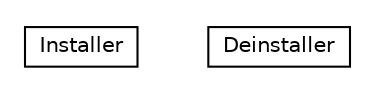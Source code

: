 #!/usr/local/bin/dot
#
# Class diagram 
# Generated by UMLGraph version R5_6-24-gf6e263 (http://www.umlgraph.org/)
#

digraph G {
	edge [fontname="Helvetica",fontsize=10,labelfontname="Helvetica",labelfontsize=10];
	node [fontname="Helvetica",fontsize=10,shape=plaintext];
	nodesep=0.25;
	ranksep=0.5;
	// org.universAAL.ucc.api.impl.Installer
	c1348214 [label=<<table title="org.universAAL.ucc.api.impl.Installer" border="0" cellborder="1" cellspacing="0" cellpadding="2" port="p" href="./Installer.html">
		<tr><td><table border="0" cellspacing="0" cellpadding="1">
<tr><td align="center" balign="center"> Installer </td></tr>
		</table></td></tr>
		</table>>, URL="./Installer.html", fontname="Helvetica", fontcolor="black", fontsize=10.0];
	// org.universAAL.ucc.api.impl.Deinstaller
	c1348215 [label=<<table title="org.universAAL.ucc.api.impl.Deinstaller" border="0" cellborder="1" cellspacing="0" cellpadding="2" port="p" href="./Deinstaller.html">
		<tr><td><table border="0" cellspacing="0" cellpadding="1">
<tr><td align="center" balign="center"> Deinstaller </td></tr>
		</table></td></tr>
		</table>>, URL="./Deinstaller.html", fontname="Helvetica", fontcolor="black", fontsize=10.0];
}

